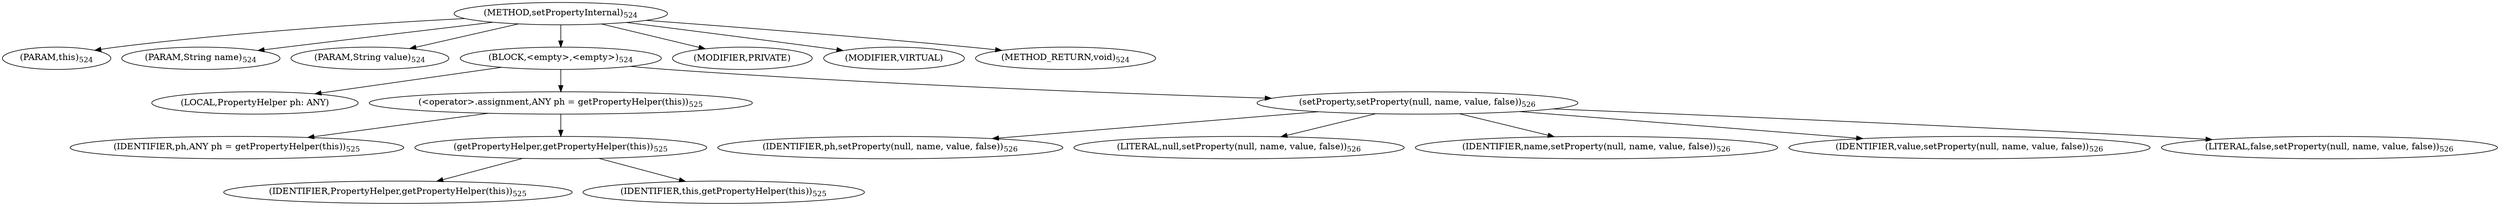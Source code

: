 digraph "setPropertyInternal" {  
"862" [label = <(METHOD,setPropertyInternal)<SUB>524</SUB>> ]
"43" [label = <(PARAM,this)<SUB>524</SUB>> ]
"863" [label = <(PARAM,String name)<SUB>524</SUB>> ]
"864" [label = <(PARAM,String value)<SUB>524</SUB>> ]
"865" [label = <(BLOCK,&lt;empty&gt;,&lt;empty&gt;)<SUB>524</SUB>> ]
"866" [label = <(LOCAL,PropertyHelper ph: ANY)> ]
"867" [label = <(&lt;operator&gt;.assignment,ANY ph = getPropertyHelper(this))<SUB>525</SUB>> ]
"868" [label = <(IDENTIFIER,ph,ANY ph = getPropertyHelper(this))<SUB>525</SUB>> ]
"869" [label = <(getPropertyHelper,getPropertyHelper(this))<SUB>525</SUB>> ]
"870" [label = <(IDENTIFIER,PropertyHelper,getPropertyHelper(this))<SUB>525</SUB>> ]
"42" [label = <(IDENTIFIER,this,getPropertyHelper(this))<SUB>525</SUB>> ]
"871" [label = <(setProperty,setProperty(null, name, value, false))<SUB>526</SUB>> ]
"872" [label = <(IDENTIFIER,ph,setProperty(null, name, value, false))<SUB>526</SUB>> ]
"873" [label = <(LITERAL,null,setProperty(null, name, value, false))<SUB>526</SUB>> ]
"874" [label = <(IDENTIFIER,name,setProperty(null, name, value, false))<SUB>526</SUB>> ]
"875" [label = <(IDENTIFIER,value,setProperty(null, name, value, false))<SUB>526</SUB>> ]
"876" [label = <(LITERAL,false,setProperty(null, name, value, false))<SUB>526</SUB>> ]
"877" [label = <(MODIFIER,PRIVATE)> ]
"878" [label = <(MODIFIER,VIRTUAL)> ]
"879" [label = <(METHOD_RETURN,void)<SUB>524</SUB>> ]
  "862" -> "43" 
  "862" -> "863" 
  "862" -> "864" 
  "862" -> "865" 
  "862" -> "877" 
  "862" -> "878" 
  "862" -> "879" 
  "865" -> "866" 
  "865" -> "867" 
  "865" -> "871" 
  "867" -> "868" 
  "867" -> "869" 
  "869" -> "870" 
  "869" -> "42" 
  "871" -> "872" 
  "871" -> "873" 
  "871" -> "874" 
  "871" -> "875" 
  "871" -> "876" 
}
